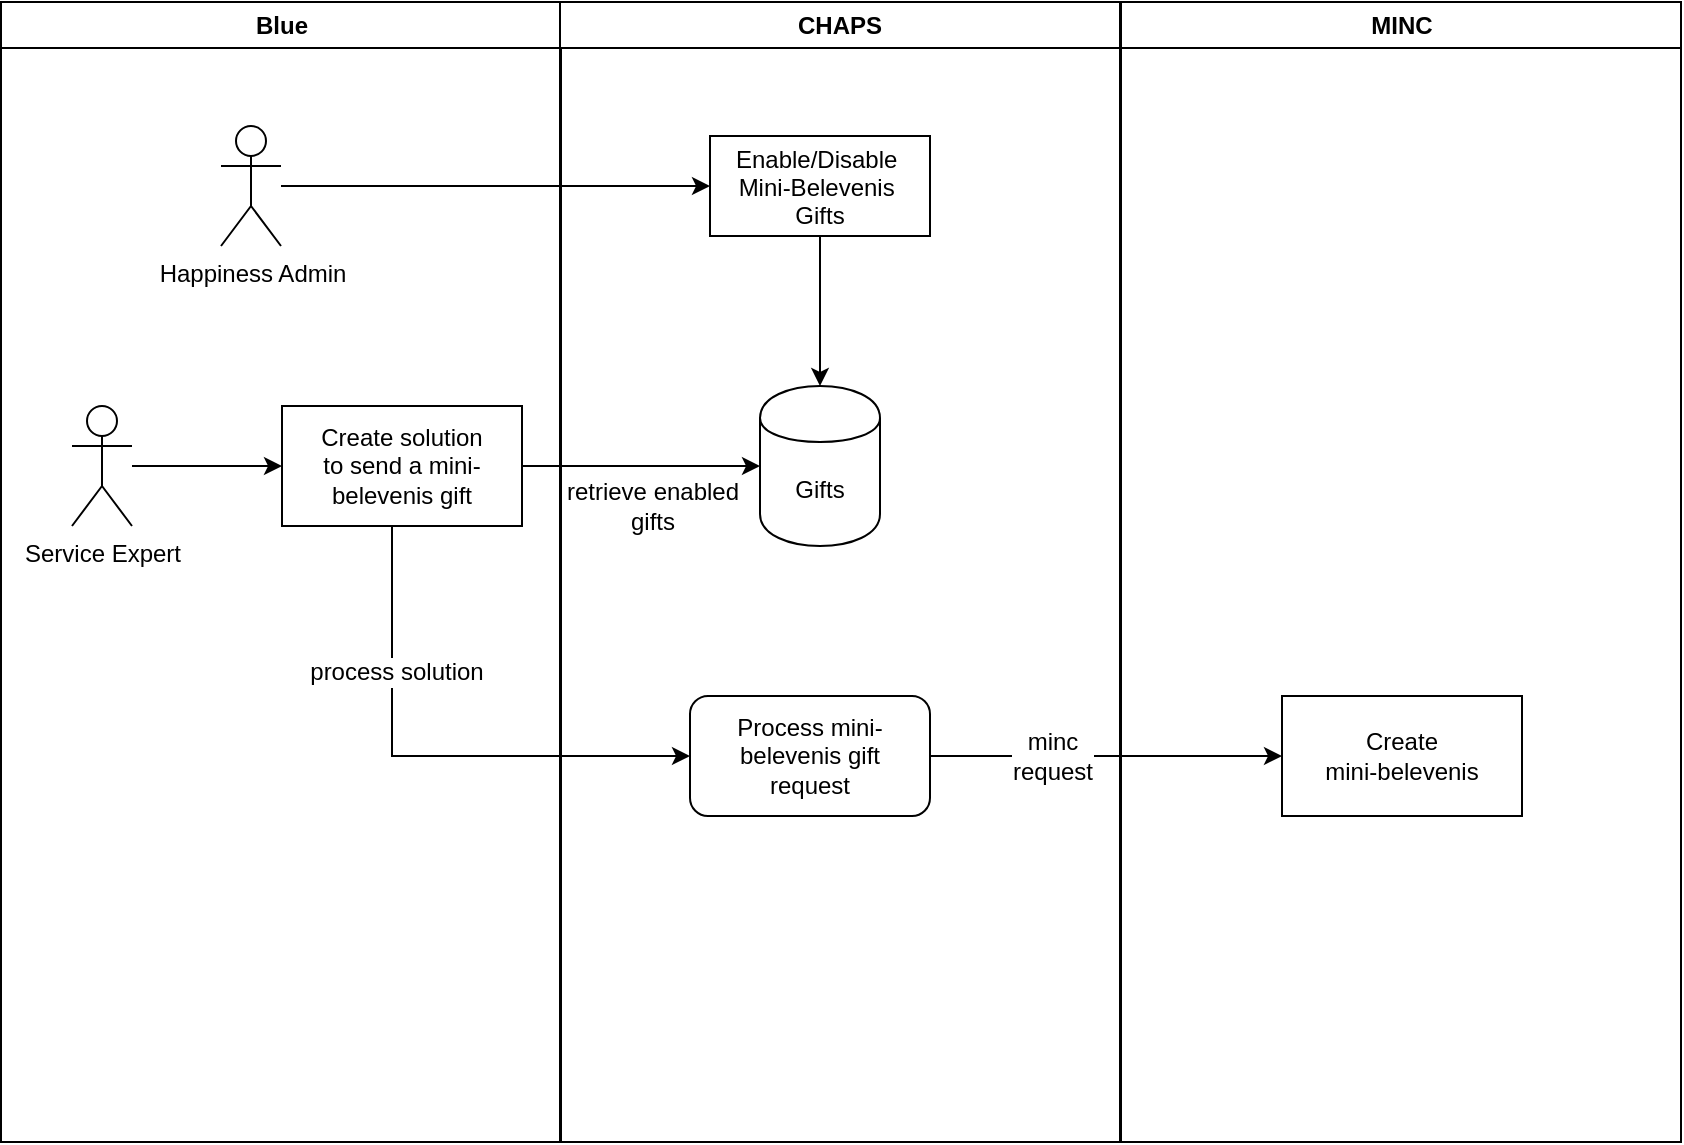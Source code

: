 <mxfile version="12.2.9" type="github" pages="1">
  <diagram name="Page-1" id="e7e014a7-5840-1c2e-5031-d8a46d1fe8dd">
    <mxGraphModel dx="2066" dy="1114" grid="1" gridSize="10" guides="1" tooltips="1" connect="1" arrows="1" fold="1" page="1" pageScale="1" pageWidth="1169" pageHeight="826" background="#ffffff" math="0" shadow="0">
      <root>
        <mxCell id="0"/>
        <mxCell id="1" parent="0"/>
        <mxCell id="2" value="Blue" style="swimlane;whiteSpace=wrap" parent="1" vertex="1">
          <mxGeometry x="164.5" y="128" width="280" height="570" as="geometry"/>
        </mxCell>
        <mxCell id="8bgQxgsieyUmaJh0PoK6-41" value="Happiness Admin" style="shape=umlActor;verticalLabelPosition=bottom;labelBackgroundColor=#ffffff;verticalAlign=top;html=1;outlineConnect=0;" vertex="1" parent="2">
          <mxGeometry x="110" y="62" width="30" height="60" as="geometry"/>
        </mxCell>
        <mxCell id="8bgQxgsieyUmaJh0PoK6-50" style="edgeStyle=orthogonalEdgeStyle;rounded=0;orthogonalLoop=1;jettySize=auto;html=1;" edge="1" parent="2" source="8bgQxgsieyUmaJh0PoK6-48" target="8bgQxgsieyUmaJh0PoK6-49">
          <mxGeometry relative="1" as="geometry"/>
        </mxCell>
        <mxCell id="8bgQxgsieyUmaJh0PoK6-48" value="Service Expert" style="shape=umlActor;verticalLabelPosition=bottom;labelBackgroundColor=#ffffff;verticalAlign=top;html=1;outlineConnect=0;" vertex="1" parent="2">
          <mxGeometry x="35.5" y="202" width="30" height="60" as="geometry"/>
        </mxCell>
        <mxCell id="8bgQxgsieyUmaJh0PoK6-49" value="Create solution&lt;br&gt;to send a mini-belevenis gift" style="rounded=0;whiteSpace=wrap;html=1;" vertex="1" parent="2">
          <mxGeometry x="140.5" y="202" width="120" height="60" as="geometry"/>
        </mxCell>
        <mxCell id="3" value="CHAPS" style="swimlane;whiteSpace=wrap" parent="1" vertex="1">
          <mxGeometry x="444" y="128" width="280" height="570" as="geometry"/>
        </mxCell>
        <mxCell id="17" value="" style="endArrow=open;strokeColor=#FF0000;endFill=1;rounded=0" parent="3" target="16" edge="1">
          <mxGeometry relative="1" as="geometry">
            <mxPoint x="75" y="160" as="sourcePoint"/>
          </mxGeometry>
        </mxCell>
        <mxCell id="8bgQxgsieyUmaJh0PoK6-47" style="edgeStyle=orthogonalEdgeStyle;rounded=0;orthogonalLoop=1;jettySize=auto;html=1;" edge="1" parent="3" source="7" target="8bgQxgsieyUmaJh0PoK6-46">
          <mxGeometry relative="1" as="geometry"/>
        </mxCell>
        <mxCell id="7" value="Enable/Disable &#xa;Mini-Belevenis &#xa;Gifts" style="" parent="3" vertex="1">
          <mxGeometry x="75" y="67" width="110" height="50" as="geometry"/>
        </mxCell>
        <mxCell id="8bgQxgsieyUmaJh0PoK6-46" value="Gifts" style="shape=cylinder;whiteSpace=wrap;html=1;boundedLbl=1;backgroundOutline=1;" vertex="1" parent="3">
          <mxGeometry x="100" y="192" width="60" height="80" as="geometry"/>
        </mxCell>
        <mxCell id="8bgQxgsieyUmaJh0PoK6-53" value="Process mini-belevenis gift &lt;br&gt;request" style="rounded=1;whiteSpace=wrap;html=1;" vertex="1" parent="3">
          <mxGeometry x="65" y="347" width="120" height="60" as="geometry"/>
        </mxCell>
        <mxCell id="4" value="MINC" style="swimlane;whiteSpace=wrap" parent="1" vertex="1">
          <mxGeometry x="724.5" y="128" width="280" height="570" as="geometry"/>
        </mxCell>
        <mxCell id="8bgQxgsieyUmaJh0PoK6-56" value="Create &lt;br&gt;mini-belevenis" style="rounded=0;whiteSpace=wrap;html=1;" vertex="1" parent="4">
          <mxGeometry x="80.5" y="347" width="120" height="60" as="geometry"/>
        </mxCell>
        <mxCell id="8bgQxgsieyUmaJh0PoK6-43" style="edgeStyle=orthogonalEdgeStyle;rounded=0;orthogonalLoop=1;jettySize=auto;html=1;" edge="1" parent="1" source="8bgQxgsieyUmaJh0PoK6-41" target="7">
          <mxGeometry relative="1" as="geometry"/>
        </mxCell>
        <mxCell id="8bgQxgsieyUmaJh0PoK6-51" style="edgeStyle=orthogonalEdgeStyle;rounded=0;orthogonalLoop=1;jettySize=auto;html=1;" edge="1" parent="1" source="8bgQxgsieyUmaJh0PoK6-49" target="8bgQxgsieyUmaJh0PoK6-46">
          <mxGeometry relative="1" as="geometry"/>
        </mxCell>
        <mxCell id="8bgQxgsieyUmaJh0PoK6-52" value="retrieve enabled&lt;br&gt;gifts" style="text;html=1;align=center;verticalAlign=middle;resizable=0;points=[];;labelBackgroundColor=#ffffff;" vertex="1" connectable="0" parent="8bgQxgsieyUmaJh0PoK6-51">
          <mxGeometry x="-0.2" y="-3" relative="1" as="geometry">
            <mxPoint x="17" y="17" as="offset"/>
          </mxGeometry>
        </mxCell>
        <mxCell id="8bgQxgsieyUmaJh0PoK6-54" style="edgeStyle=orthogonalEdgeStyle;rounded=0;orthogonalLoop=1;jettySize=auto;html=1;entryX=0;entryY=0.5;entryDx=0;entryDy=0;" edge="1" parent="1" source="8bgQxgsieyUmaJh0PoK6-49" target="8bgQxgsieyUmaJh0PoK6-53">
          <mxGeometry relative="1" as="geometry">
            <Array as="points">
              <mxPoint x="360" y="505"/>
            </Array>
          </mxGeometry>
        </mxCell>
        <mxCell id="8bgQxgsieyUmaJh0PoK6-55" value="process solution" style="text;html=1;align=center;verticalAlign=middle;resizable=0;points=[];;labelBackgroundColor=#ffffff;" vertex="1" connectable="0" parent="8bgQxgsieyUmaJh0PoK6-54">
          <mxGeometry x="-0.447" y="2" relative="1" as="geometry">
            <mxPoint as="offset"/>
          </mxGeometry>
        </mxCell>
        <mxCell id="8bgQxgsieyUmaJh0PoK6-59" style="edgeStyle=orthogonalEdgeStyle;rounded=0;orthogonalLoop=1;jettySize=auto;html=1;" edge="1" parent="1" source="8bgQxgsieyUmaJh0PoK6-53" target="8bgQxgsieyUmaJh0PoK6-56">
          <mxGeometry relative="1" as="geometry"/>
        </mxCell>
        <mxCell id="8bgQxgsieyUmaJh0PoK6-60" value="minc&lt;br&gt;request" style="text;html=1;align=center;verticalAlign=middle;resizable=0;points=[];;labelBackgroundColor=#ffffff;" vertex="1" connectable="0" parent="8bgQxgsieyUmaJh0PoK6-59">
          <mxGeometry x="-0.386" relative="1" as="geometry">
            <mxPoint x="7" as="offset"/>
          </mxGeometry>
        </mxCell>
      </root>
    </mxGraphModel>
  </diagram>
</mxfile>
